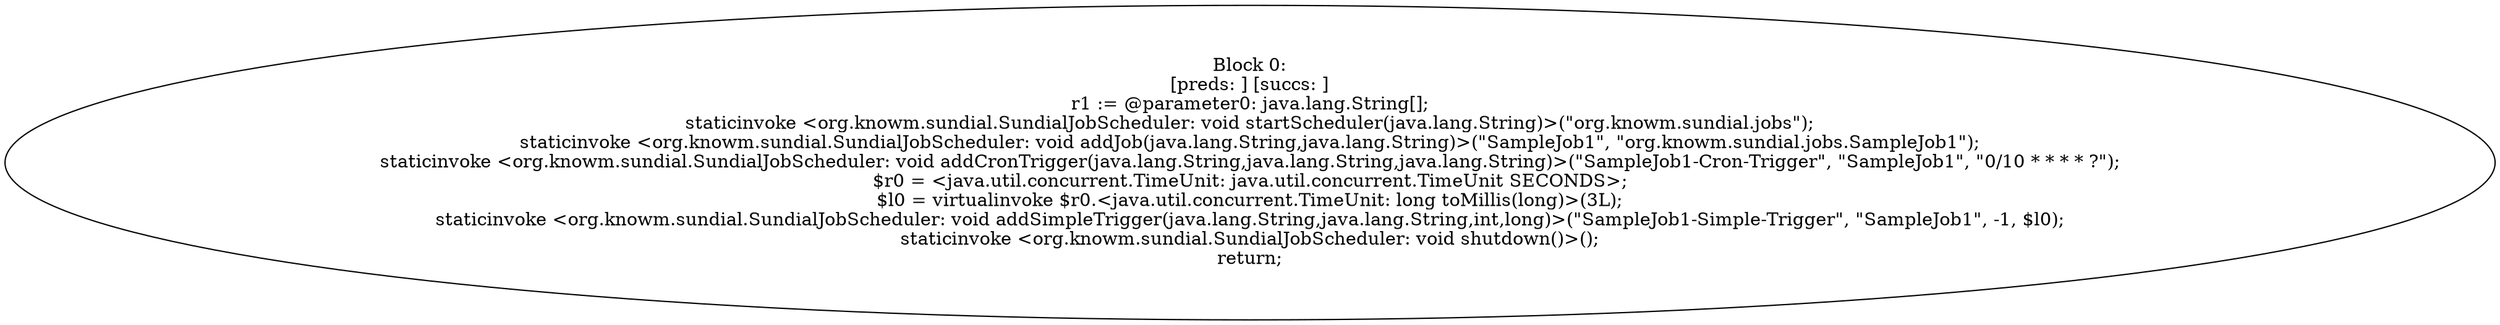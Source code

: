 digraph "unitGraph" {
    "Block 0:
[preds: ] [succs: ]
r1 := @parameter0: java.lang.String[];
staticinvoke <org.knowm.sundial.SundialJobScheduler: void startScheduler(java.lang.String)>(\"org.knowm.sundial.jobs\");
staticinvoke <org.knowm.sundial.SundialJobScheduler: void addJob(java.lang.String,java.lang.String)>(\"SampleJob1\", \"org.knowm.sundial.jobs.SampleJob1\");
staticinvoke <org.knowm.sundial.SundialJobScheduler: void addCronTrigger(java.lang.String,java.lang.String,java.lang.String)>(\"SampleJob1-Cron-Trigger\", \"SampleJob1\", \"0/10 * * * * ?\");
$r0 = <java.util.concurrent.TimeUnit: java.util.concurrent.TimeUnit SECONDS>;
$l0 = virtualinvoke $r0.<java.util.concurrent.TimeUnit: long toMillis(long)>(3L);
staticinvoke <org.knowm.sundial.SundialJobScheduler: void addSimpleTrigger(java.lang.String,java.lang.String,int,long)>(\"SampleJob1-Simple-Trigger\", \"SampleJob1\", -1, $l0);
staticinvoke <org.knowm.sundial.SundialJobScheduler: void shutdown()>();
return;
"
}
